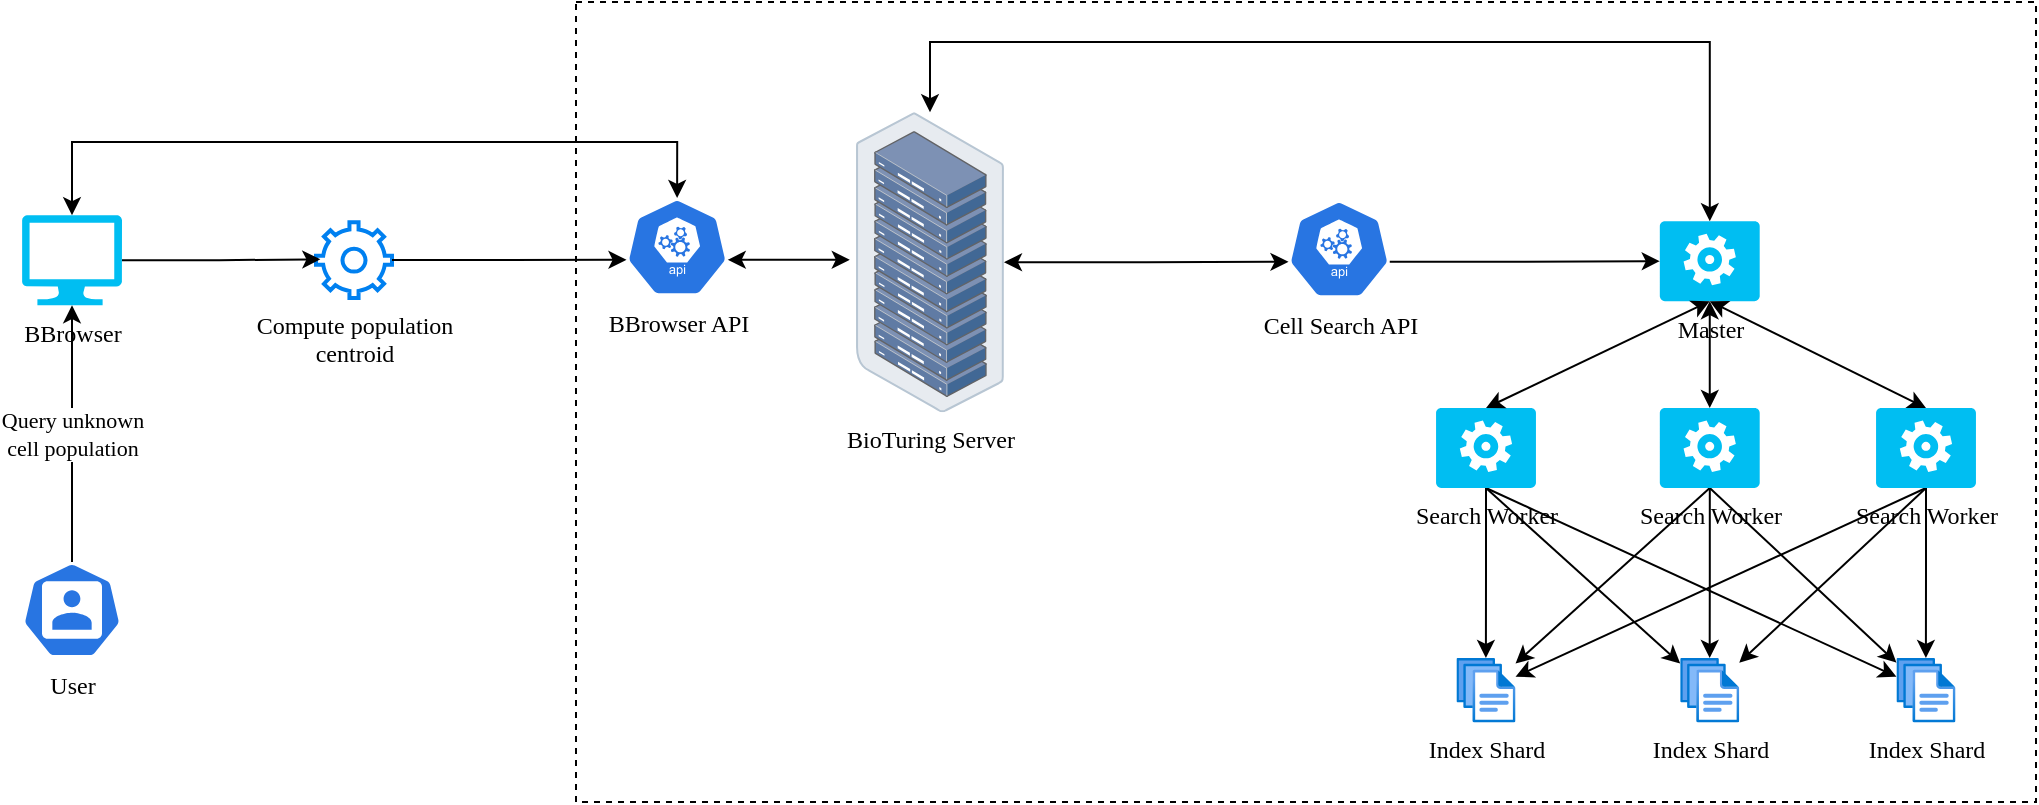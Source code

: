 <mxfile version="22.0.2" type="device">
  <diagram name="Page-1" id="F0XwoyQ3lqNc3LvD0mNE">
    <mxGraphModel dx="1418" dy="820" grid="1" gridSize="10" guides="1" tooltips="1" connect="1" arrows="1" fold="1" page="1" pageScale="1" pageWidth="850" pageHeight="1100" math="0" shadow="0">
      <root>
        <mxCell id="0" />
        <mxCell id="1" parent="0" />
        <mxCell id="MhcaZoFoSHZdR4m9wgJC-80" value="" style="rounded=0;whiteSpace=wrap;html=1;fillColor=none;dashed=1;fontFamily=Comic Sans MS;" parent="1" vertex="1">
          <mxGeometry x="370" y="190" width="730" height="400" as="geometry" />
        </mxCell>
        <mxCell id="DhWCyM13J9A1nExANPJX-4" value="BioTuring Server" style="image;points=[];aspect=fixed;html=1;align=center;shadow=0;dashed=0;image=img/lib/allied_telesis/storage/Datacenter_Server_Rack.svg;fontFamily=Comic Sans MS;" parent="1" vertex="1">
          <mxGeometry x="510" y="245.1" width="73.99" height="150" as="geometry" />
        </mxCell>
        <mxCell id="DhWCyM13J9A1nExANPJX-40" value="BBrowser API" style="sketch=0;html=1;dashed=0;whitespace=wrap;fillColor=#2875E2;strokeColor=#ffffff;points=[[0.005,0.63,0],[0.1,0.2,0],[0.9,0.2,0],[0.5,0,0],[0.995,0.63,0],[0.72,0.99,0],[0.5,1,0],[0.28,0.99,0]];verticalLabelPosition=bottom;align=center;verticalAlign=top;shape=mxgraph.kubernetes.icon;prIcon=api;fontFamily=Comic Sans MS;" parent="1" vertex="1">
          <mxGeometry x="395" y="288" width="51.13" height="49.06" as="geometry" />
        </mxCell>
        <mxCell id="DhWCyM13J9A1nExANPJX-43" style="edgeStyle=orthogonalEdgeStyle;rounded=0;orthogonalLoop=1;jettySize=auto;html=1;exitX=0.995;exitY=0.63;exitDx=0;exitDy=0;exitPerimeter=0;entryX=-0.042;entryY=0.492;entryDx=0;entryDy=0;entryPerimeter=0;startArrow=classic;startFill=1;fontFamily=Comic Sans MS;" parent="1" source="DhWCyM13J9A1nExANPJX-40" target="DhWCyM13J9A1nExANPJX-4" edge="1">
          <mxGeometry relative="1" as="geometry" />
        </mxCell>
        <mxCell id="_gBT90aooyXxDucP8EiZ-4" style="edgeStyle=orthogonalEdgeStyle;rounded=0;orthogonalLoop=1;jettySize=auto;html=1;startArrow=classic;startFill=1;fontFamily=Comic Sans MS;" parent="1" source="DhWCyM13J9A1nExANPJX-44" target="DhWCyM13J9A1nExANPJX-4" edge="1">
          <mxGeometry relative="1" as="geometry">
            <Array as="points">
              <mxPoint x="937" y="210" />
              <mxPoint x="547" y="210" />
            </Array>
          </mxGeometry>
        </mxCell>
        <mxCell id="DhWCyM13J9A1nExANPJX-44" value="Master" style="verticalLabelPosition=bottom;html=1;verticalAlign=top;align=center;strokeColor=none;fillColor=#00BEF2;shape=mxgraph.azure.worker_role;fontFamily=Comic Sans MS;" parent="1" vertex="1">
          <mxGeometry x="911.88" y="299.61" width="50" height="40" as="geometry" />
        </mxCell>
        <mxCell id="74io2XJ71f4pemXo3XG2-7" style="edgeStyle=orthogonalEdgeStyle;rounded=0;orthogonalLoop=1;jettySize=auto;html=1;fontFamily=Comic Sans MS;" edge="1" parent="1" source="DhWCyM13J9A1nExANPJX-45" target="MhcaZoFoSHZdR4m9wgJC-39">
          <mxGeometry relative="1" as="geometry" />
        </mxCell>
        <mxCell id="74io2XJ71f4pemXo3XG2-13" style="rounded=0;orthogonalLoop=1;jettySize=auto;html=1;exitX=0.5;exitY=1;exitDx=0;exitDy=0;exitPerimeter=0;fontFamily=Comic Sans MS;" edge="1" parent="1" source="DhWCyM13J9A1nExANPJX-45" target="MhcaZoFoSHZdR4m9wgJC-50">
          <mxGeometry relative="1" as="geometry" />
        </mxCell>
        <mxCell id="74io2XJ71f4pemXo3XG2-14" style="rounded=0;orthogonalLoop=1;jettySize=auto;html=1;exitX=0.5;exitY=1;exitDx=0;exitDy=0;exitPerimeter=0;fontFamily=Comic Sans MS;" edge="1" parent="1" source="DhWCyM13J9A1nExANPJX-45" target="MhcaZoFoSHZdR4m9wgJC-47">
          <mxGeometry relative="1" as="geometry" />
        </mxCell>
        <mxCell id="DhWCyM13J9A1nExANPJX-45" value="Search Worker" style="verticalLabelPosition=bottom;html=1;verticalAlign=top;align=center;strokeColor=none;fillColor=#00BEF2;shape=mxgraph.azure.worker_role;fontFamily=Comic Sans MS;" parent="1" vertex="1">
          <mxGeometry x="1020" y="393.0" width="50" height="40" as="geometry" />
        </mxCell>
        <mxCell id="74io2XJ71f4pemXo3XG2-6" style="edgeStyle=orthogonalEdgeStyle;rounded=0;orthogonalLoop=1;jettySize=auto;html=1;fontFamily=Comic Sans MS;" edge="1" parent="1" source="DhWCyM13J9A1nExANPJX-46" target="MhcaZoFoSHZdR4m9wgJC-47">
          <mxGeometry relative="1" as="geometry" />
        </mxCell>
        <mxCell id="74io2XJ71f4pemXo3XG2-11" style="rounded=0;orthogonalLoop=1;jettySize=auto;html=1;exitX=0.5;exitY=1;exitDx=0;exitDy=0;exitPerimeter=0;fontFamily=Comic Sans MS;" edge="1" parent="1" source="DhWCyM13J9A1nExANPJX-46" target="MhcaZoFoSHZdR4m9wgJC-50">
          <mxGeometry relative="1" as="geometry" />
        </mxCell>
        <mxCell id="74io2XJ71f4pemXo3XG2-12" style="rounded=0;orthogonalLoop=1;jettySize=auto;html=1;exitX=0.5;exitY=1;exitDx=0;exitDy=0;exitPerimeter=0;fontFamily=Comic Sans MS;" edge="1" parent="1" source="DhWCyM13J9A1nExANPJX-46" target="MhcaZoFoSHZdR4m9wgJC-39">
          <mxGeometry relative="1" as="geometry" />
        </mxCell>
        <mxCell id="DhWCyM13J9A1nExANPJX-46" value="Search Worker" style="verticalLabelPosition=bottom;html=1;verticalAlign=top;align=center;strokeColor=none;fillColor=#00BEF2;shape=mxgraph.azure.worker_role;fontFamily=Comic Sans MS;" parent="1" vertex="1">
          <mxGeometry x="911.88" y="393" width="50" height="40" as="geometry" />
        </mxCell>
        <mxCell id="74io2XJ71f4pemXo3XG2-5" style="edgeStyle=orthogonalEdgeStyle;rounded=0;orthogonalLoop=1;jettySize=auto;html=1;fontFamily=Comic Sans MS;" edge="1" parent="1" source="DhWCyM13J9A1nExANPJX-49" target="MhcaZoFoSHZdR4m9wgJC-50">
          <mxGeometry relative="1" as="geometry" />
        </mxCell>
        <mxCell id="74io2XJ71f4pemXo3XG2-8" style="rounded=0;orthogonalLoop=1;jettySize=auto;html=1;exitX=0.5;exitY=1;exitDx=0;exitDy=0;exitPerimeter=0;fontFamily=Comic Sans MS;" edge="1" parent="1" source="DhWCyM13J9A1nExANPJX-49" target="MhcaZoFoSHZdR4m9wgJC-47">
          <mxGeometry relative="1" as="geometry" />
        </mxCell>
        <mxCell id="74io2XJ71f4pemXo3XG2-9" style="rounded=0;orthogonalLoop=1;jettySize=auto;html=1;exitX=0.5;exitY=1;exitDx=0;exitDy=0;exitPerimeter=0;fontFamily=Comic Sans MS;" edge="1" parent="1" source="DhWCyM13J9A1nExANPJX-49" target="MhcaZoFoSHZdR4m9wgJC-39">
          <mxGeometry relative="1" as="geometry" />
        </mxCell>
        <mxCell id="DhWCyM13J9A1nExANPJX-49" value="Search Worker" style="verticalLabelPosition=bottom;html=1;verticalAlign=top;align=center;strokeColor=none;fillColor=#00BEF2;shape=mxgraph.azure.worker_role;fontFamily=Comic Sans MS;" parent="1" vertex="1">
          <mxGeometry x="800" y="393" width="50" height="40" as="geometry" />
        </mxCell>
        <mxCell id="DhWCyM13J9A1nExANPJX-51" style="rounded=0;orthogonalLoop=1;jettySize=auto;html=1;exitX=0.5;exitY=1;exitDx=0;exitDy=0;exitPerimeter=0;entryX=0.5;entryY=0;entryDx=0;entryDy=0;entryPerimeter=0;fontFamily=Comic Sans MS;startArrow=classic;startFill=1;" parent="1" source="DhWCyM13J9A1nExANPJX-44" target="DhWCyM13J9A1nExANPJX-49" edge="1">
          <mxGeometry relative="1" as="geometry" />
        </mxCell>
        <mxCell id="DhWCyM13J9A1nExANPJX-52" style="rounded=0;orthogonalLoop=1;jettySize=auto;html=1;exitX=0.5;exitY=1;exitDx=0;exitDy=0;exitPerimeter=0;entryX=0.5;entryY=0;entryDx=0;entryDy=0;entryPerimeter=0;fontFamily=Comic Sans MS;startArrow=classic;startFill=1;" parent="1" source="DhWCyM13J9A1nExANPJX-44" target="DhWCyM13J9A1nExANPJX-46" edge="1">
          <mxGeometry relative="1" as="geometry" />
        </mxCell>
        <mxCell id="DhWCyM13J9A1nExANPJX-53" style="rounded=0;orthogonalLoop=1;jettySize=auto;html=1;exitX=0.5;exitY=1;exitDx=0;exitDy=0;exitPerimeter=0;entryX=0.5;entryY=0;entryDx=0;entryDy=0;entryPerimeter=0;fontFamily=Comic Sans MS;startArrow=classic;startFill=1;" parent="1" source="DhWCyM13J9A1nExANPJX-44" target="DhWCyM13J9A1nExANPJX-45" edge="1">
          <mxGeometry relative="1" as="geometry" />
        </mxCell>
        <mxCell id="DhWCyM13J9A1nExANPJX-65" value="Cell Search API" style="sketch=0;html=1;dashed=0;whitespace=wrap;fillColor=#2875E2;strokeColor=#ffffff;points=[[0.005,0.63,0],[0.1,0.2,0],[0.9,0.2,0],[0.5,0,0],[0.995,0.63,0],[0.72,0.99,0],[0.5,1,0],[0.28,0.99,0]];verticalLabelPosition=bottom;align=center;verticalAlign=top;shape=mxgraph.kubernetes.icon;prIcon=api;fontFamily=Comic Sans MS;" parent="1" vertex="1">
          <mxGeometry x="726" y="289" width="51.13" height="49.06" as="geometry" />
        </mxCell>
        <mxCell id="DhWCyM13J9A1nExANPJX-67" style="edgeStyle=orthogonalEdgeStyle;rounded=0;orthogonalLoop=1;jettySize=auto;html=1;entryX=0.005;entryY=0.63;entryDx=0;entryDy=0;entryPerimeter=0;startArrow=classic;startFill=1;fontFamily=Comic Sans MS;" parent="1" source="DhWCyM13J9A1nExANPJX-4" target="DhWCyM13J9A1nExANPJX-65" edge="1">
          <mxGeometry relative="1" as="geometry" />
        </mxCell>
        <mxCell id="MhcaZoFoSHZdR4m9wgJC-39" value="Index Shard" style="image;aspect=fixed;html=1;points=[];align=center;fontSize=12;image=img/lib/azure2/general/Files.svg;fontFamily=Comic Sans MS;" parent="1" vertex="1">
          <mxGeometry x="1030.23" y="518.0" width="29.53" height="32.3" as="geometry" />
        </mxCell>
        <mxCell id="MhcaZoFoSHZdR4m9wgJC-47" value="Index Shard" style="image;aspect=fixed;html=1;points=[];align=center;fontSize=12;image=img/lib/azure2/general/Files.svg;fontFamily=Comic Sans MS;" parent="1" vertex="1">
          <mxGeometry x="922.11" y="518.0" width="29.53" height="32.3" as="geometry" />
        </mxCell>
        <mxCell id="MhcaZoFoSHZdR4m9wgJC-50" value="Index Shard" style="image;aspect=fixed;html=1;points=[];align=center;fontSize=12;image=img/lib/azure2/general/Files.svg;fontFamily=Comic Sans MS;" parent="1" vertex="1">
          <mxGeometry x="810.23" y="518.0" width="29.53" height="32.3" as="geometry" />
        </mxCell>
        <mxCell id="MhcaZoFoSHZdR4m9wgJC-86" value="BBrowser" style="verticalLabelPosition=bottom;html=1;verticalAlign=top;align=center;strokeColor=none;fillColor=#00BEF2;shape=mxgraph.azure.computer;pointerEvents=1;fontFamily=Comic Sans MS;" parent="1" vertex="1">
          <mxGeometry x="93.0" y="296.6" width="50" height="45" as="geometry" />
        </mxCell>
        <mxCell id="RAaSSBitt74ayVBsLpKR-1" value="User" style="sketch=0;html=1;dashed=0;whitespace=wrap;fillColor=#2875E2;strokeColor=#ffffff;points=[[0.005,0.63,0],[0.1,0.2,0],[0.9,0.2,0],[0.5,0,0],[0.995,0.63,0],[0.72,0.99,0],[0.5,1,0],[0.28,0.99,0]];verticalLabelPosition=bottom;align=center;verticalAlign=top;shape=mxgraph.kubernetes.icon;prIcon=user;fontFamily=Comic Sans MS;" parent="1" vertex="1">
          <mxGeometry x="93" y="470" width="50" height="48" as="geometry" />
        </mxCell>
        <mxCell id="RAaSSBitt74ayVBsLpKR-7" value="Query unknown &lt;br&gt;cell population" style="edgeStyle=orthogonalEdgeStyle;rounded=0;orthogonalLoop=1;jettySize=auto;html=1;exitX=0.5;exitY=0;exitDx=0;exitDy=0;exitPerimeter=0;entryX=0.5;entryY=1;entryDx=0;entryDy=0;entryPerimeter=0;fontFamily=Comic Sans MS;" parent="1" source="RAaSSBitt74ayVBsLpKR-1" target="MhcaZoFoSHZdR4m9wgJC-86" edge="1">
          <mxGeometry relative="1" as="geometry" />
        </mxCell>
        <mxCell id="JOlRB5oK3FmgAdEBJluE-2" style="edgeStyle=orthogonalEdgeStyle;rounded=0;orthogonalLoop=1;jettySize=auto;html=1;entryX=0.5;entryY=0;entryDx=0;entryDy=0;entryPerimeter=0;startArrow=classic;startFill=1;fontFamily=Comic Sans MS;" parent="1" source="MhcaZoFoSHZdR4m9wgJC-86" target="DhWCyM13J9A1nExANPJX-40" edge="1">
          <mxGeometry relative="1" as="geometry">
            <Array as="points">
              <mxPoint x="118" y="260" />
              <mxPoint x="421" y="260" />
            </Array>
          </mxGeometry>
        </mxCell>
        <mxCell id="74io2XJ71f4pemXo3XG2-1" style="edgeStyle=orthogonalEdgeStyle;rounded=0;orthogonalLoop=1;jettySize=auto;html=1;exitX=0.995;exitY=0.63;exitDx=0;exitDy=0;exitPerimeter=0;entryX=0;entryY=0.5;entryDx=0;entryDy=0;entryPerimeter=0;fontFamily=Comic Sans MS;" edge="1" parent="1" source="DhWCyM13J9A1nExANPJX-65" target="DhWCyM13J9A1nExANPJX-44">
          <mxGeometry relative="1" as="geometry" />
        </mxCell>
        <mxCell id="74io2XJ71f4pemXo3XG2-15" value="Compute population &lt;br&gt;centroid" style="html=1;verticalLabelPosition=bottom;align=center;labelBackgroundColor=#ffffff;verticalAlign=top;strokeWidth=2;strokeColor=#0080F0;shadow=0;dashed=0;shape=mxgraph.ios7.icons.settings;fontFamily=Comic Sans MS;" vertex="1" parent="1">
          <mxGeometry x="240" y="300.15" width="38" height="37.9" as="geometry" />
        </mxCell>
        <mxCell id="74io2XJ71f4pemXo3XG2-16" style="edgeStyle=orthogonalEdgeStyle;rounded=0;orthogonalLoop=1;jettySize=auto;html=1;entryX=0.057;entryY=0.488;entryDx=0;entryDy=0;entryPerimeter=0;fontFamily=Comic Sans MS;" edge="1" parent="1" source="MhcaZoFoSHZdR4m9wgJC-86" target="74io2XJ71f4pemXo3XG2-15">
          <mxGeometry relative="1" as="geometry" />
        </mxCell>
        <mxCell id="74io2XJ71f4pemXo3XG2-17" style="edgeStyle=orthogonalEdgeStyle;rounded=0;orthogonalLoop=1;jettySize=auto;html=1;entryX=0.005;entryY=0.63;entryDx=0;entryDy=0;entryPerimeter=0;fontFamily=Comic Sans MS;" edge="1" parent="1" source="74io2XJ71f4pemXo3XG2-15" target="DhWCyM13J9A1nExANPJX-40">
          <mxGeometry relative="1" as="geometry" />
        </mxCell>
      </root>
    </mxGraphModel>
  </diagram>
</mxfile>
